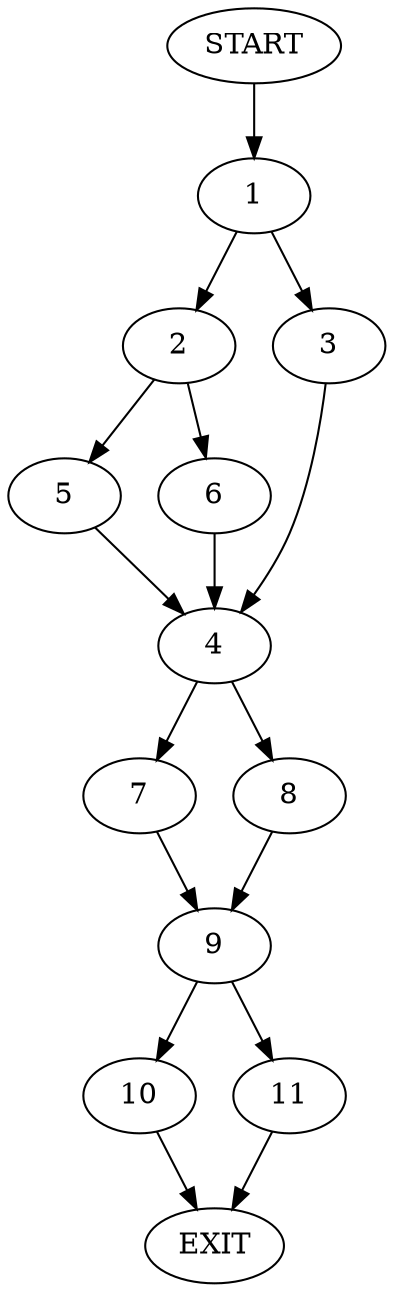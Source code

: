 digraph {
0 [label="START"]
12 [label="EXIT"]
0 -> 1
1 -> 2
1 -> 3
3 -> 4
2 -> 5
2 -> 6
4 -> 7
4 -> 8
6 -> 4
5 -> 4
7 -> 9
8 -> 9
9 -> 10
9 -> 11
11 -> 12
10 -> 12
}
